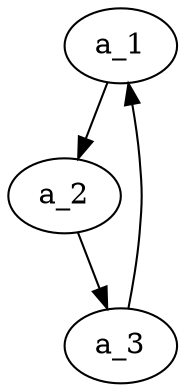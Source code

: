 /*
:Title: Basic example
:Tags: PGF

A basic example.

Generated with::

    $ dot2tex --preproc -tmath ex1.dot | dot2tex > ex1.tex
    
*/

digraph G {
	a_1-> a_2 -> a_3 -> a_1;
}